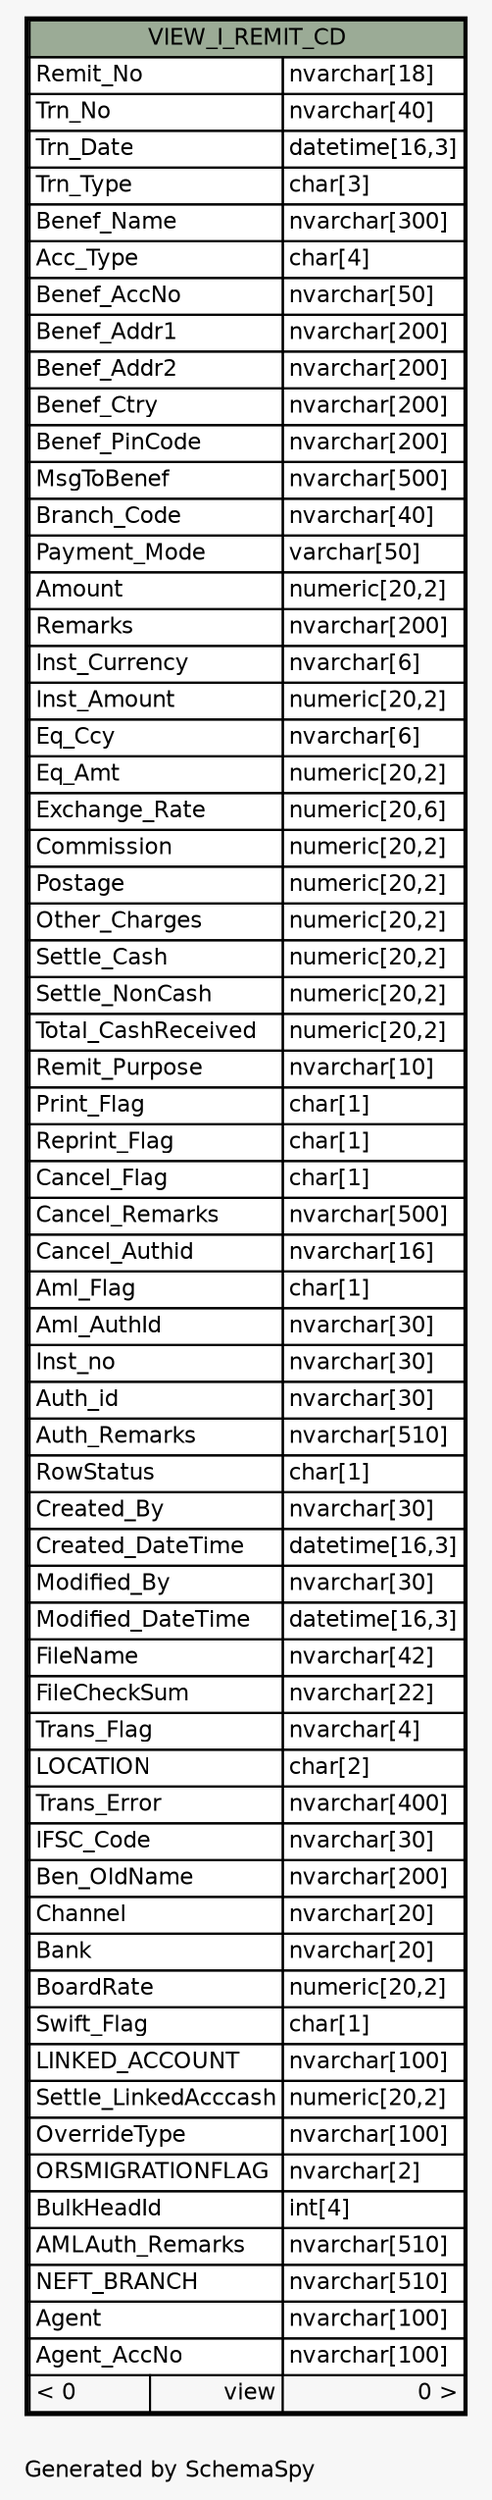 // dot 2.38.0 on Windows 10 10.0
// SchemaSpy rev 590
digraph "oneDegreeRelationshipsDiagram" {
  graph [
    rankdir="RL"
    bgcolor="#f7f7f7"
    label="\nGenerated by SchemaSpy"
    labeljust="l"
    nodesep="0.18"
    ranksep="0.46"
    fontname="Helvetica"
    fontsize="11"
  ];
  node [
    fontname="Helvetica"
    fontsize="11"
    shape="plaintext"
  ];
  edge [
    arrowsize="0.8"
  ];
  "VIEW_I_REMIT_CD" [
    label=<
    <TABLE BORDER="2" CELLBORDER="1" CELLSPACING="0" BGCOLOR="#ffffff">
      <TR><TD COLSPAN="3" BGCOLOR="#9bab96" ALIGN="CENTER">VIEW_I_REMIT_CD</TD></TR>
      <TR><TD PORT="Remit_No" COLSPAN="2" ALIGN="LEFT">Remit_No</TD><TD PORT="Remit_No.type" ALIGN="LEFT">nvarchar[18]</TD></TR>
      <TR><TD PORT="Trn_No" COLSPAN="2" ALIGN="LEFT">Trn_No</TD><TD PORT="Trn_No.type" ALIGN="LEFT">nvarchar[40]</TD></TR>
      <TR><TD PORT="Trn_Date" COLSPAN="2" ALIGN="LEFT">Trn_Date</TD><TD PORT="Trn_Date.type" ALIGN="LEFT">datetime[16,3]</TD></TR>
      <TR><TD PORT="Trn_Type" COLSPAN="2" ALIGN="LEFT">Trn_Type</TD><TD PORT="Trn_Type.type" ALIGN="LEFT">char[3]</TD></TR>
      <TR><TD PORT="Benef_Name" COLSPAN="2" ALIGN="LEFT">Benef_Name</TD><TD PORT="Benef_Name.type" ALIGN="LEFT">nvarchar[300]</TD></TR>
      <TR><TD PORT="Acc_Type" COLSPAN="2" ALIGN="LEFT">Acc_Type</TD><TD PORT="Acc_Type.type" ALIGN="LEFT">char[4]</TD></TR>
      <TR><TD PORT="Benef_AccNo" COLSPAN="2" ALIGN="LEFT">Benef_AccNo</TD><TD PORT="Benef_AccNo.type" ALIGN="LEFT">nvarchar[50]</TD></TR>
      <TR><TD PORT="Benef_Addr1" COLSPAN="2" ALIGN="LEFT">Benef_Addr1</TD><TD PORT="Benef_Addr1.type" ALIGN="LEFT">nvarchar[200]</TD></TR>
      <TR><TD PORT="Benef_Addr2" COLSPAN="2" ALIGN="LEFT">Benef_Addr2</TD><TD PORT="Benef_Addr2.type" ALIGN="LEFT">nvarchar[200]</TD></TR>
      <TR><TD PORT="Benef_Ctry" COLSPAN="2" ALIGN="LEFT">Benef_Ctry</TD><TD PORT="Benef_Ctry.type" ALIGN="LEFT">nvarchar[200]</TD></TR>
      <TR><TD PORT="Benef_PinCode" COLSPAN="2" ALIGN="LEFT">Benef_PinCode</TD><TD PORT="Benef_PinCode.type" ALIGN="LEFT">nvarchar[200]</TD></TR>
      <TR><TD PORT="MsgToBenef" COLSPAN="2" ALIGN="LEFT">MsgToBenef</TD><TD PORT="MsgToBenef.type" ALIGN="LEFT">nvarchar[500]</TD></TR>
      <TR><TD PORT="Branch_Code" COLSPAN="2" ALIGN="LEFT">Branch_Code</TD><TD PORT="Branch_Code.type" ALIGN="LEFT">nvarchar[40]</TD></TR>
      <TR><TD PORT="Payment_Mode" COLSPAN="2" ALIGN="LEFT">Payment_Mode</TD><TD PORT="Payment_Mode.type" ALIGN="LEFT">varchar[50]</TD></TR>
      <TR><TD PORT="Amount" COLSPAN="2" ALIGN="LEFT">Amount</TD><TD PORT="Amount.type" ALIGN="LEFT">numeric[20,2]</TD></TR>
      <TR><TD PORT="Remarks" COLSPAN="2" ALIGN="LEFT">Remarks</TD><TD PORT="Remarks.type" ALIGN="LEFT">nvarchar[200]</TD></TR>
      <TR><TD PORT="Inst_Currency" COLSPAN="2" ALIGN="LEFT">Inst_Currency</TD><TD PORT="Inst_Currency.type" ALIGN="LEFT">nvarchar[6]</TD></TR>
      <TR><TD PORT="Inst_Amount" COLSPAN="2" ALIGN="LEFT">Inst_Amount</TD><TD PORT="Inst_Amount.type" ALIGN="LEFT">numeric[20,2]</TD></TR>
      <TR><TD PORT="Eq_Ccy" COLSPAN="2" ALIGN="LEFT">Eq_Ccy</TD><TD PORT="Eq_Ccy.type" ALIGN="LEFT">nvarchar[6]</TD></TR>
      <TR><TD PORT="Eq_Amt" COLSPAN="2" ALIGN="LEFT">Eq_Amt</TD><TD PORT="Eq_Amt.type" ALIGN="LEFT">numeric[20,2]</TD></TR>
      <TR><TD PORT="Exchange_Rate" COLSPAN="2" ALIGN="LEFT">Exchange_Rate</TD><TD PORT="Exchange_Rate.type" ALIGN="LEFT">numeric[20,6]</TD></TR>
      <TR><TD PORT="Commission" COLSPAN="2" ALIGN="LEFT">Commission</TD><TD PORT="Commission.type" ALIGN="LEFT">numeric[20,2]</TD></TR>
      <TR><TD PORT="Postage" COLSPAN="2" ALIGN="LEFT">Postage</TD><TD PORT="Postage.type" ALIGN="LEFT">numeric[20,2]</TD></TR>
      <TR><TD PORT="Other_Charges" COLSPAN="2" ALIGN="LEFT">Other_Charges</TD><TD PORT="Other_Charges.type" ALIGN="LEFT">numeric[20,2]</TD></TR>
      <TR><TD PORT="Settle_Cash" COLSPAN="2" ALIGN="LEFT">Settle_Cash</TD><TD PORT="Settle_Cash.type" ALIGN="LEFT">numeric[20,2]</TD></TR>
      <TR><TD PORT="Settle_NonCash" COLSPAN="2" ALIGN="LEFT">Settle_NonCash</TD><TD PORT="Settle_NonCash.type" ALIGN="LEFT">numeric[20,2]</TD></TR>
      <TR><TD PORT="Total_CashReceived" COLSPAN="2" ALIGN="LEFT">Total_CashReceived</TD><TD PORT="Total_CashReceived.type" ALIGN="LEFT">numeric[20,2]</TD></TR>
      <TR><TD PORT="Remit_Purpose" COLSPAN="2" ALIGN="LEFT">Remit_Purpose</TD><TD PORT="Remit_Purpose.type" ALIGN="LEFT">nvarchar[10]</TD></TR>
      <TR><TD PORT="Print_Flag" COLSPAN="2" ALIGN="LEFT">Print_Flag</TD><TD PORT="Print_Flag.type" ALIGN="LEFT">char[1]</TD></TR>
      <TR><TD PORT="Reprint_Flag" COLSPAN="2" ALIGN="LEFT">Reprint_Flag</TD><TD PORT="Reprint_Flag.type" ALIGN="LEFT">char[1]</TD></TR>
      <TR><TD PORT="Cancel_Flag" COLSPAN="2" ALIGN="LEFT">Cancel_Flag</TD><TD PORT="Cancel_Flag.type" ALIGN="LEFT">char[1]</TD></TR>
      <TR><TD PORT="Cancel_Remarks" COLSPAN="2" ALIGN="LEFT">Cancel_Remarks</TD><TD PORT="Cancel_Remarks.type" ALIGN="LEFT">nvarchar[500]</TD></TR>
      <TR><TD PORT="Cancel_Authid" COLSPAN="2" ALIGN="LEFT">Cancel_Authid</TD><TD PORT="Cancel_Authid.type" ALIGN="LEFT">nvarchar[16]</TD></TR>
      <TR><TD PORT="Aml_Flag" COLSPAN="2" ALIGN="LEFT">Aml_Flag</TD><TD PORT="Aml_Flag.type" ALIGN="LEFT">char[1]</TD></TR>
      <TR><TD PORT="Aml_AuthId" COLSPAN="2" ALIGN="LEFT">Aml_AuthId</TD><TD PORT="Aml_AuthId.type" ALIGN="LEFT">nvarchar[30]</TD></TR>
      <TR><TD PORT="Inst_no" COLSPAN="2" ALIGN="LEFT">Inst_no</TD><TD PORT="Inst_no.type" ALIGN="LEFT">nvarchar[30]</TD></TR>
      <TR><TD PORT="Auth_id" COLSPAN="2" ALIGN="LEFT">Auth_id</TD><TD PORT="Auth_id.type" ALIGN="LEFT">nvarchar[30]</TD></TR>
      <TR><TD PORT="Auth_Remarks" COLSPAN="2" ALIGN="LEFT">Auth_Remarks</TD><TD PORT="Auth_Remarks.type" ALIGN="LEFT">nvarchar[510]</TD></TR>
      <TR><TD PORT="RowStatus" COLSPAN="2" ALIGN="LEFT">RowStatus</TD><TD PORT="RowStatus.type" ALIGN="LEFT">char[1]</TD></TR>
      <TR><TD PORT="Created_By" COLSPAN="2" ALIGN="LEFT">Created_By</TD><TD PORT="Created_By.type" ALIGN="LEFT">nvarchar[30]</TD></TR>
      <TR><TD PORT="Created_DateTime" COLSPAN="2" ALIGN="LEFT">Created_DateTime</TD><TD PORT="Created_DateTime.type" ALIGN="LEFT">datetime[16,3]</TD></TR>
      <TR><TD PORT="Modified_By" COLSPAN="2" ALIGN="LEFT">Modified_By</TD><TD PORT="Modified_By.type" ALIGN="LEFT">nvarchar[30]</TD></TR>
      <TR><TD PORT="Modified_DateTime" COLSPAN="2" ALIGN="LEFT">Modified_DateTime</TD><TD PORT="Modified_DateTime.type" ALIGN="LEFT">datetime[16,3]</TD></TR>
      <TR><TD PORT="FileName" COLSPAN="2" ALIGN="LEFT">FileName</TD><TD PORT="FileName.type" ALIGN="LEFT">nvarchar[42]</TD></TR>
      <TR><TD PORT="FileCheckSum" COLSPAN="2" ALIGN="LEFT">FileCheckSum</TD><TD PORT="FileCheckSum.type" ALIGN="LEFT">nvarchar[22]</TD></TR>
      <TR><TD PORT="Trans_Flag" COLSPAN="2" ALIGN="LEFT">Trans_Flag</TD><TD PORT="Trans_Flag.type" ALIGN="LEFT">nvarchar[4]</TD></TR>
      <TR><TD PORT="LOCATION" COLSPAN="2" ALIGN="LEFT">LOCATION</TD><TD PORT="LOCATION.type" ALIGN="LEFT">char[2]</TD></TR>
      <TR><TD PORT="Trans_Error" COLSPAN="2" ALIGN="LEFT">Trans_Error</TD><TD PORT="Trans_Error.type" ALIGN="LEFT">nvarchar[400]</TD></TR>
      <TR><TD PORT="IFSC_Code" COLSPAN="2" ALIGN="LEFT">IFSC_Code</TD><TD PORT="IFSC_Code.type" ALIGN="LEFT">nvarchar[30]</TD></TR>
      <TR><TD PORT="Ben_OldName" COLSPAN="2" ALIGN="LEFT">Ben_OldName</TD><TD PORT="Ben_OldName.type" ALIGN="LEFT">nvarchar[200]</TD></TR>
      <TR><TD PORT="Channel" COLSPAN="2" ALIGN="LEFT">Channel</TD><TD PORT="Channel.type" ALIGN="LEFT">nvarchar[20]</TD></TR>
      <TR><TD PORT="Bank" COLSPAN="2" ALIGN="LEFT">Bank</TD><TD PORT="Bank.type" ALIGN="LEFT">nvarchar[20]</TD></TR>
      <TR><TD PORT="BoardRate" COLSPAN="2" ALIGN="LEFT">BoardRate</TD><TD PORT="BoardRate.type" ALIGN="LEFT">numeric[20,2]</TD></TR>
      <TR><TD PORT="Swift_Flag" COLSPAN="2" ALIGN="LEFT">Swift_Flag</TD><TD PORT="Swift_Flag.type" ALIGN="LEFT">char[1]</TD></TR>
      <TR><TD PORT="LINKED_ACCOUNT" COLSPAN="2" ALIGN="LEFT">LINKED_ACCOUNT</TD><TD PORT="LINKED_ACCOUNT.type" ALIGN="LEFT">nvarchar[100]</TD></TR>
      <TR><TD PORT="Settle_LinkedAcccash" COLSPAN="2" ALIGN="LEFT">Settle_LinkedAcccash</TD><TD PORT="Settle_LinkedAcccash.type" ALIGN="LEFT">numeric[20,2]</TD></TR>
      <TR><TD PORT="OverrideType" COLSPAN="2" ALIGN="LEFT">OverrideType</TD><TD PORT="OverrideType.type" ALIGN="LEFT">nvarchar[100]</TD></TR>
      <TR><TD PORT="ORSMIGRATIONFLAG" COLSPAN="2" ALIGN="LEFT">ORSMIGRATIONFLAG</TD><TD PORT="ORSMIGRATIONFLAG.type" ALIGN="LEFT">nvarchar[2]</TD></TR>
      <TR><TD PORT="BulkHeadId" COLSPAN="2" ALIGN="LEFT">BulkHeadId</TD><TD PORT="BulkHeadId.type" ALIGN="LEFT">int[4]</TD></TR>
      <TR><TD PORT="AMLAuth_Remarks" COLSPAN="2" ALIGN="LEFT">AMLAuth_Remarks</TD><TD PORT="AMLAuth_Remarks.type" ALIGN="LEFT">nvarchar[510]</TD></TR>
      <TR><TD PORT="NEFT_BRANCH" COLSPAN="2" ALIGN="LEFT">NEFT_BRANCH</TD><TD PORT="NEFT_BRANCH.type" ALIGN="LEFT">nvarchar[510]</TD></TR>
      <TR><TD PORT="Agent" COLSPAN="2" ALIGN="LEFT">Agent</TD><TD PORT="Agent.type" ALIGN="LEFT">nvarchar[100]</TD></TR>
      <TR><TD PORT="Agent_AccNo" COLSPAN="2" ALIGN="LEFT">Agent_AccNo</TD><TD PORT="Agent_AccNo.type" ALIGN="LEFT">nvarchar[100]</TD></TR>
      <TR><TD ALIGN="LEFT" BGCOLOR="#f7f7f7">&lt; 0</TD><TD ALIGN="RIGHT" BGCOLOR="#f7f7f7">view</TD><TD ALIGN="RIGHT" BGCOLOR="#f7f7f7">0 &gt;</TD></TR>
    </TABLE>>
    URL="VIEW_I_REMIT_CD.html"
    tooltip="VIEW_I_REMIT_CD"
  ];
}
